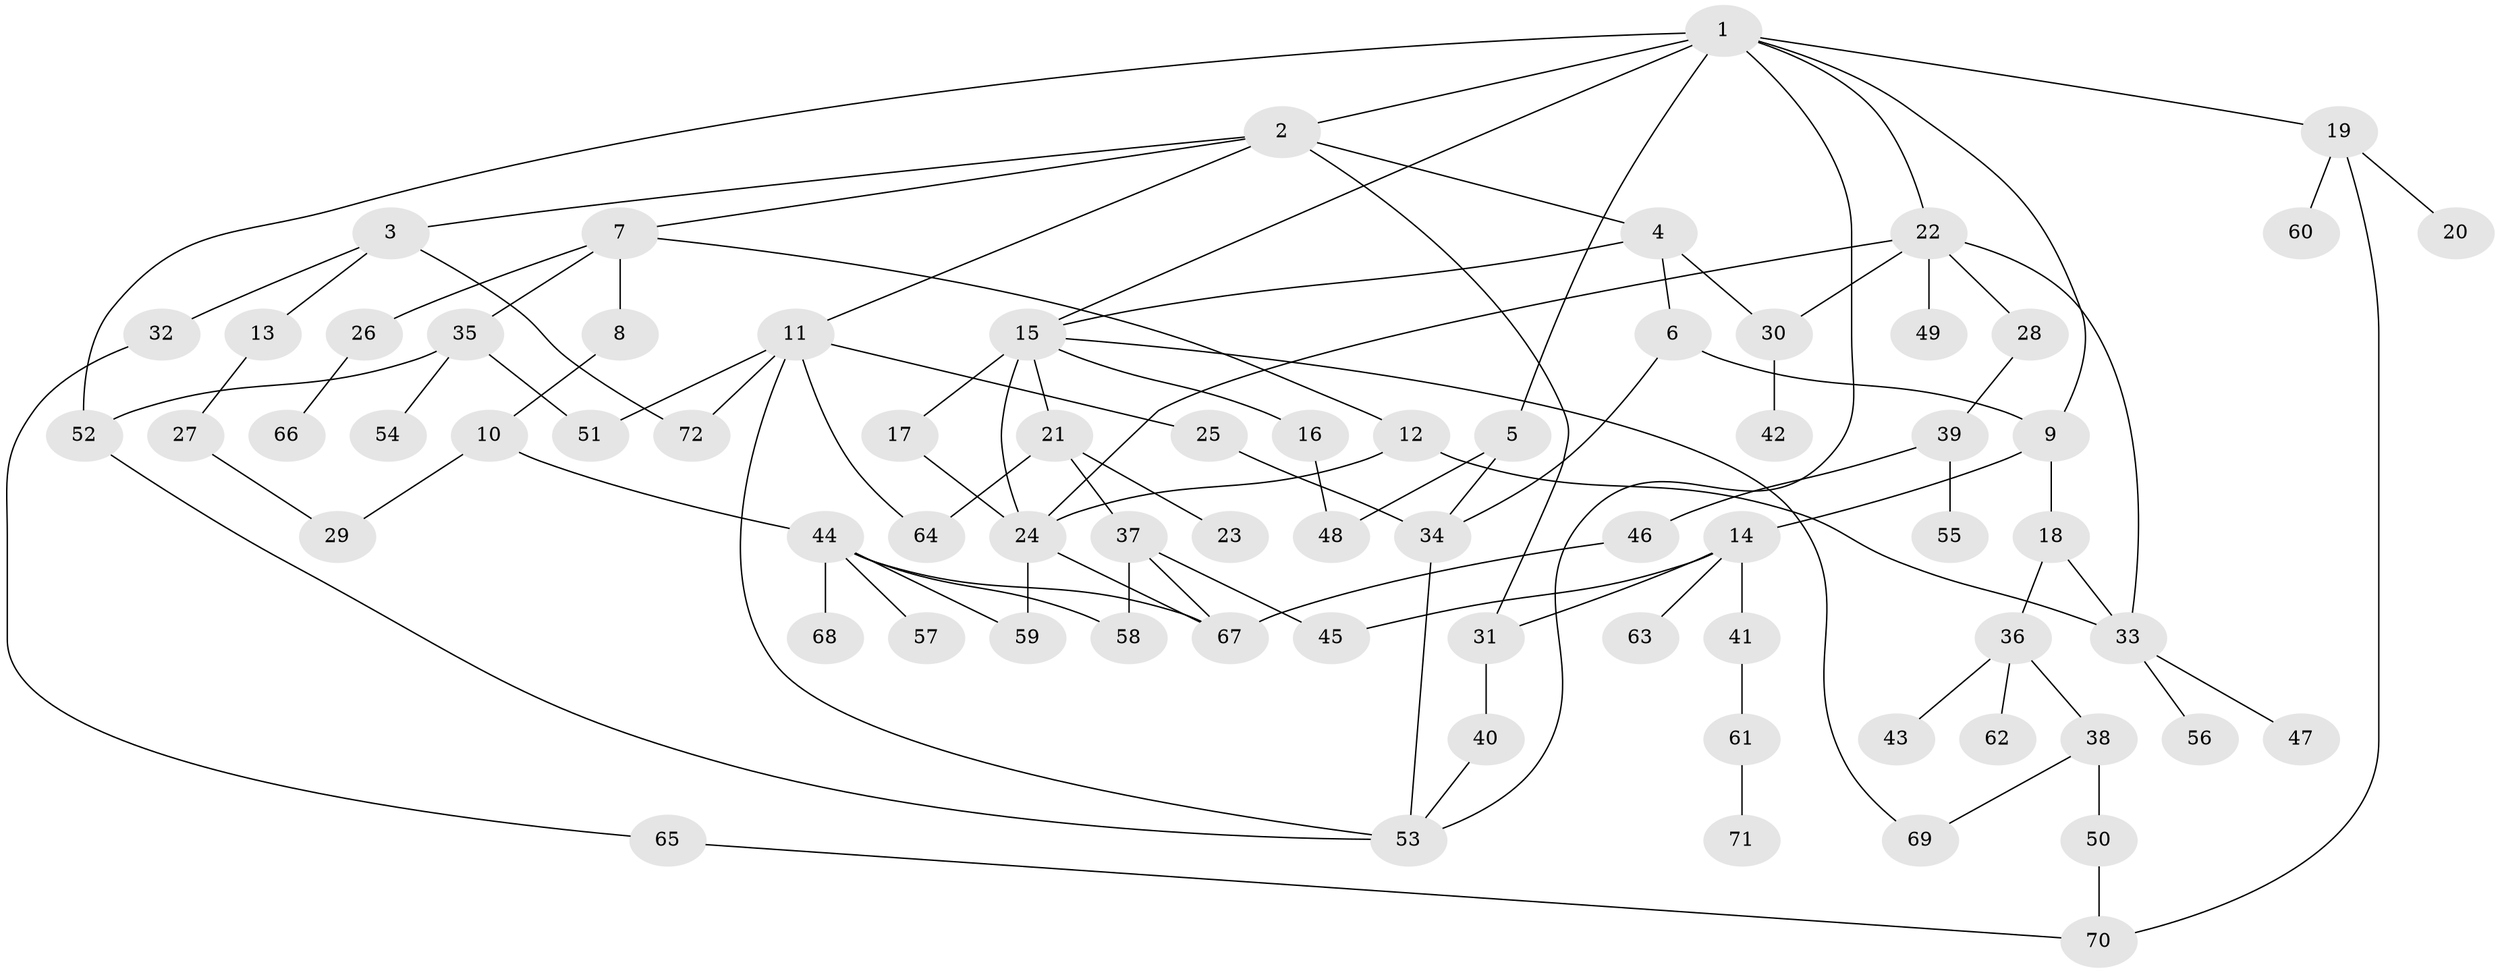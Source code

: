 // coarse degree distribution, {2: 0.22727272727272727, 3: 0.36363636363636365, 4: 0.09090909090909091, 8: 0.09090909090909091, 5: 0.13636363636363635, 1: 0.045454545454545456, 6: 0.045454545454545456}
// Generated by graph-tools (version 1.1) at 2025/36/03/04/25 23:36:04]
// undirected, 72 vertices, 101 edges
graph export_dot {
  node [color=gray90,style=filled];
  1;
  2;
  3;
  4;
  5;
  6;
  7;
  8;
  9;
  10;
  11;
  12;
  13;
  14;
  15;
  16;
  17;
  18;
  19;
  20;
  21;
  22;
  23;
  24;
  25;
  26;
  27;
  28;
  29;
  30;
  31;
  32;
  33;
  34;
  35;
  36;
  37;
  38;
  39;
  40;
  41;
  42;
  43;
  44;
  45;
  46;
  47;
  48;
  49;
  50;
  51;
  52;
  53;
  54;
  55;
  56;
  57;
  58;
  59;
  60;
  61;
  62;
  63;
  64;
  65;
  66;
  67;
  68;
  69;
  70;
  71;
  72;
  1 -- 2;
  1 -- 5;
  1 -- 15;
  1 -- 19;
  1 -- 22;
  1 -- 52;
  1 -- 9;
  1 -- 53;
  2 -- 3;
  2 -- 4;
  2 -- 7;
  2 -- 11;
  2 -- 31;
  3 -- 13;
  3 -- 32;
  3 -- 72;
  4 -- 6;
  4 -- 30;
  4 -- 15;
  5 -- 48;
  5 -- 34;
  6 -- 9;
  6 -- 34;
  7 -- 8;
  7 -- 12;
  7 -- 26;
  7 -- 35;
  8 -- 10;
  9 -- 14;
  9 -- 18;
  10 -- 44;
  10 -- 29;
  11 -- 25;
  11 -- 51;
  11 -- 53;
  11 -- 64;
  11 -- 72;
  12 -- 33;
  12 -- 24;
  13 -- 27;
  14 -- 31;
  14 -- 41;
  14 -- 45;
  14 -- 63;
  15 -- 16;
  15 -- 17;
  15 -- 21;
  15 -- 24;
  15 -- 69;
  16 -- 48;
  17 -- 24;
  18 -- 33;
  18 -- 36;
  19 -- 20;
  19 -- 60;
  19 -- 70;
  21 -- 23;
  21 -- 37;
  21 -- 64;
  22 -- 24;
  22 -- 28;
  22 -- 30;
  22 -- 49;
  22 -- 33;
  24 -- 59;
  24 -- 67;
  25 -- 34;
  26 -- 66;
  27 -- 29;
  28 -- 39;
  30 -- 42;
  31 -- 40;
  32 -- 65;
  33 -- 47;
  33 -- 56;
  34 -- 53;
  35 -- 54;
  35 -- 52;
  35 -- 51;
  36 -- 38;
  36 -- 43;
  36 -- 62;
  37 -- 58;
  37 -- 45;
  37 -- 67;
  38 -- 50;
  38 -- 69;
  39 -- 46;
  39 -- 55;
  40 -- 53;
  41 -- 61;
  44 -- 57;
  44 -- 58;
  44 -- 59;
  44 -- 67;
  44 -- 68;
  46 -- 67;
  50 -- 70;
  52 -- 53;
  61 -- 71;
  65 -- 70;
}
